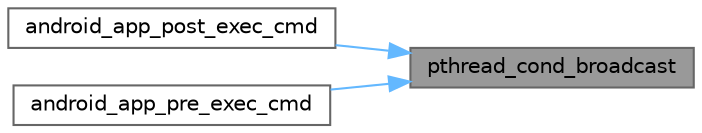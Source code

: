 digraph "pthread_cond_broadcast"
{
 // LATEX_PDF_SIZE
  bgcolor="transparent";
  edge [fontname=Helvetica,fontsize=10,labelfontname=Helvetica,labelfontsize=10];
  node [fontname=Helvetica,fontsize=10,shape=box,height=0.2,width=0.4];
  rankdir="RL";
  Node1 [id="Node000001",label="pthread_cond_broadcast",height=0.2,width=0.4,color="gray40", fillcolor="grey60", style="filled", fontcolor="black",tooltip=" "];
  Node1 -> Node2 [id="edge3_Node000001_Node000002",dir="back",color="steelblue1",style="solid",tooltip=" "];
  Node2 [id="Node000002",label="android_app_post_exec_cmd",height=0.2,width=0.4,color="grey40", fillcolor="white", style="filled",URL="$_classes_2lib_2raylib_2src_2external_2android_2native__app__glue_2android__native__app__glue_8c.html#af0b682de686fba098479227bc5a2f044",tooltip=" "];
  Node1 -> Node3 [id="edge4_Node000001_Node000003",dir="back",color="steelblue1",style="solid",tooltip=" "];
  Node3 [id="Node000003",label="android_app_pre_exec_cmd",height=0.2,width=0.4,color="grey40", fillcolor="white", style="filled",URL="$_classes_2lib_2raylib_2src_2external_2android_2native__app__glue_2android__native__app__glue_8c.html#a19fcc2ceab1c8d7f0664f9436950bf18",tooltip=" "];
}
